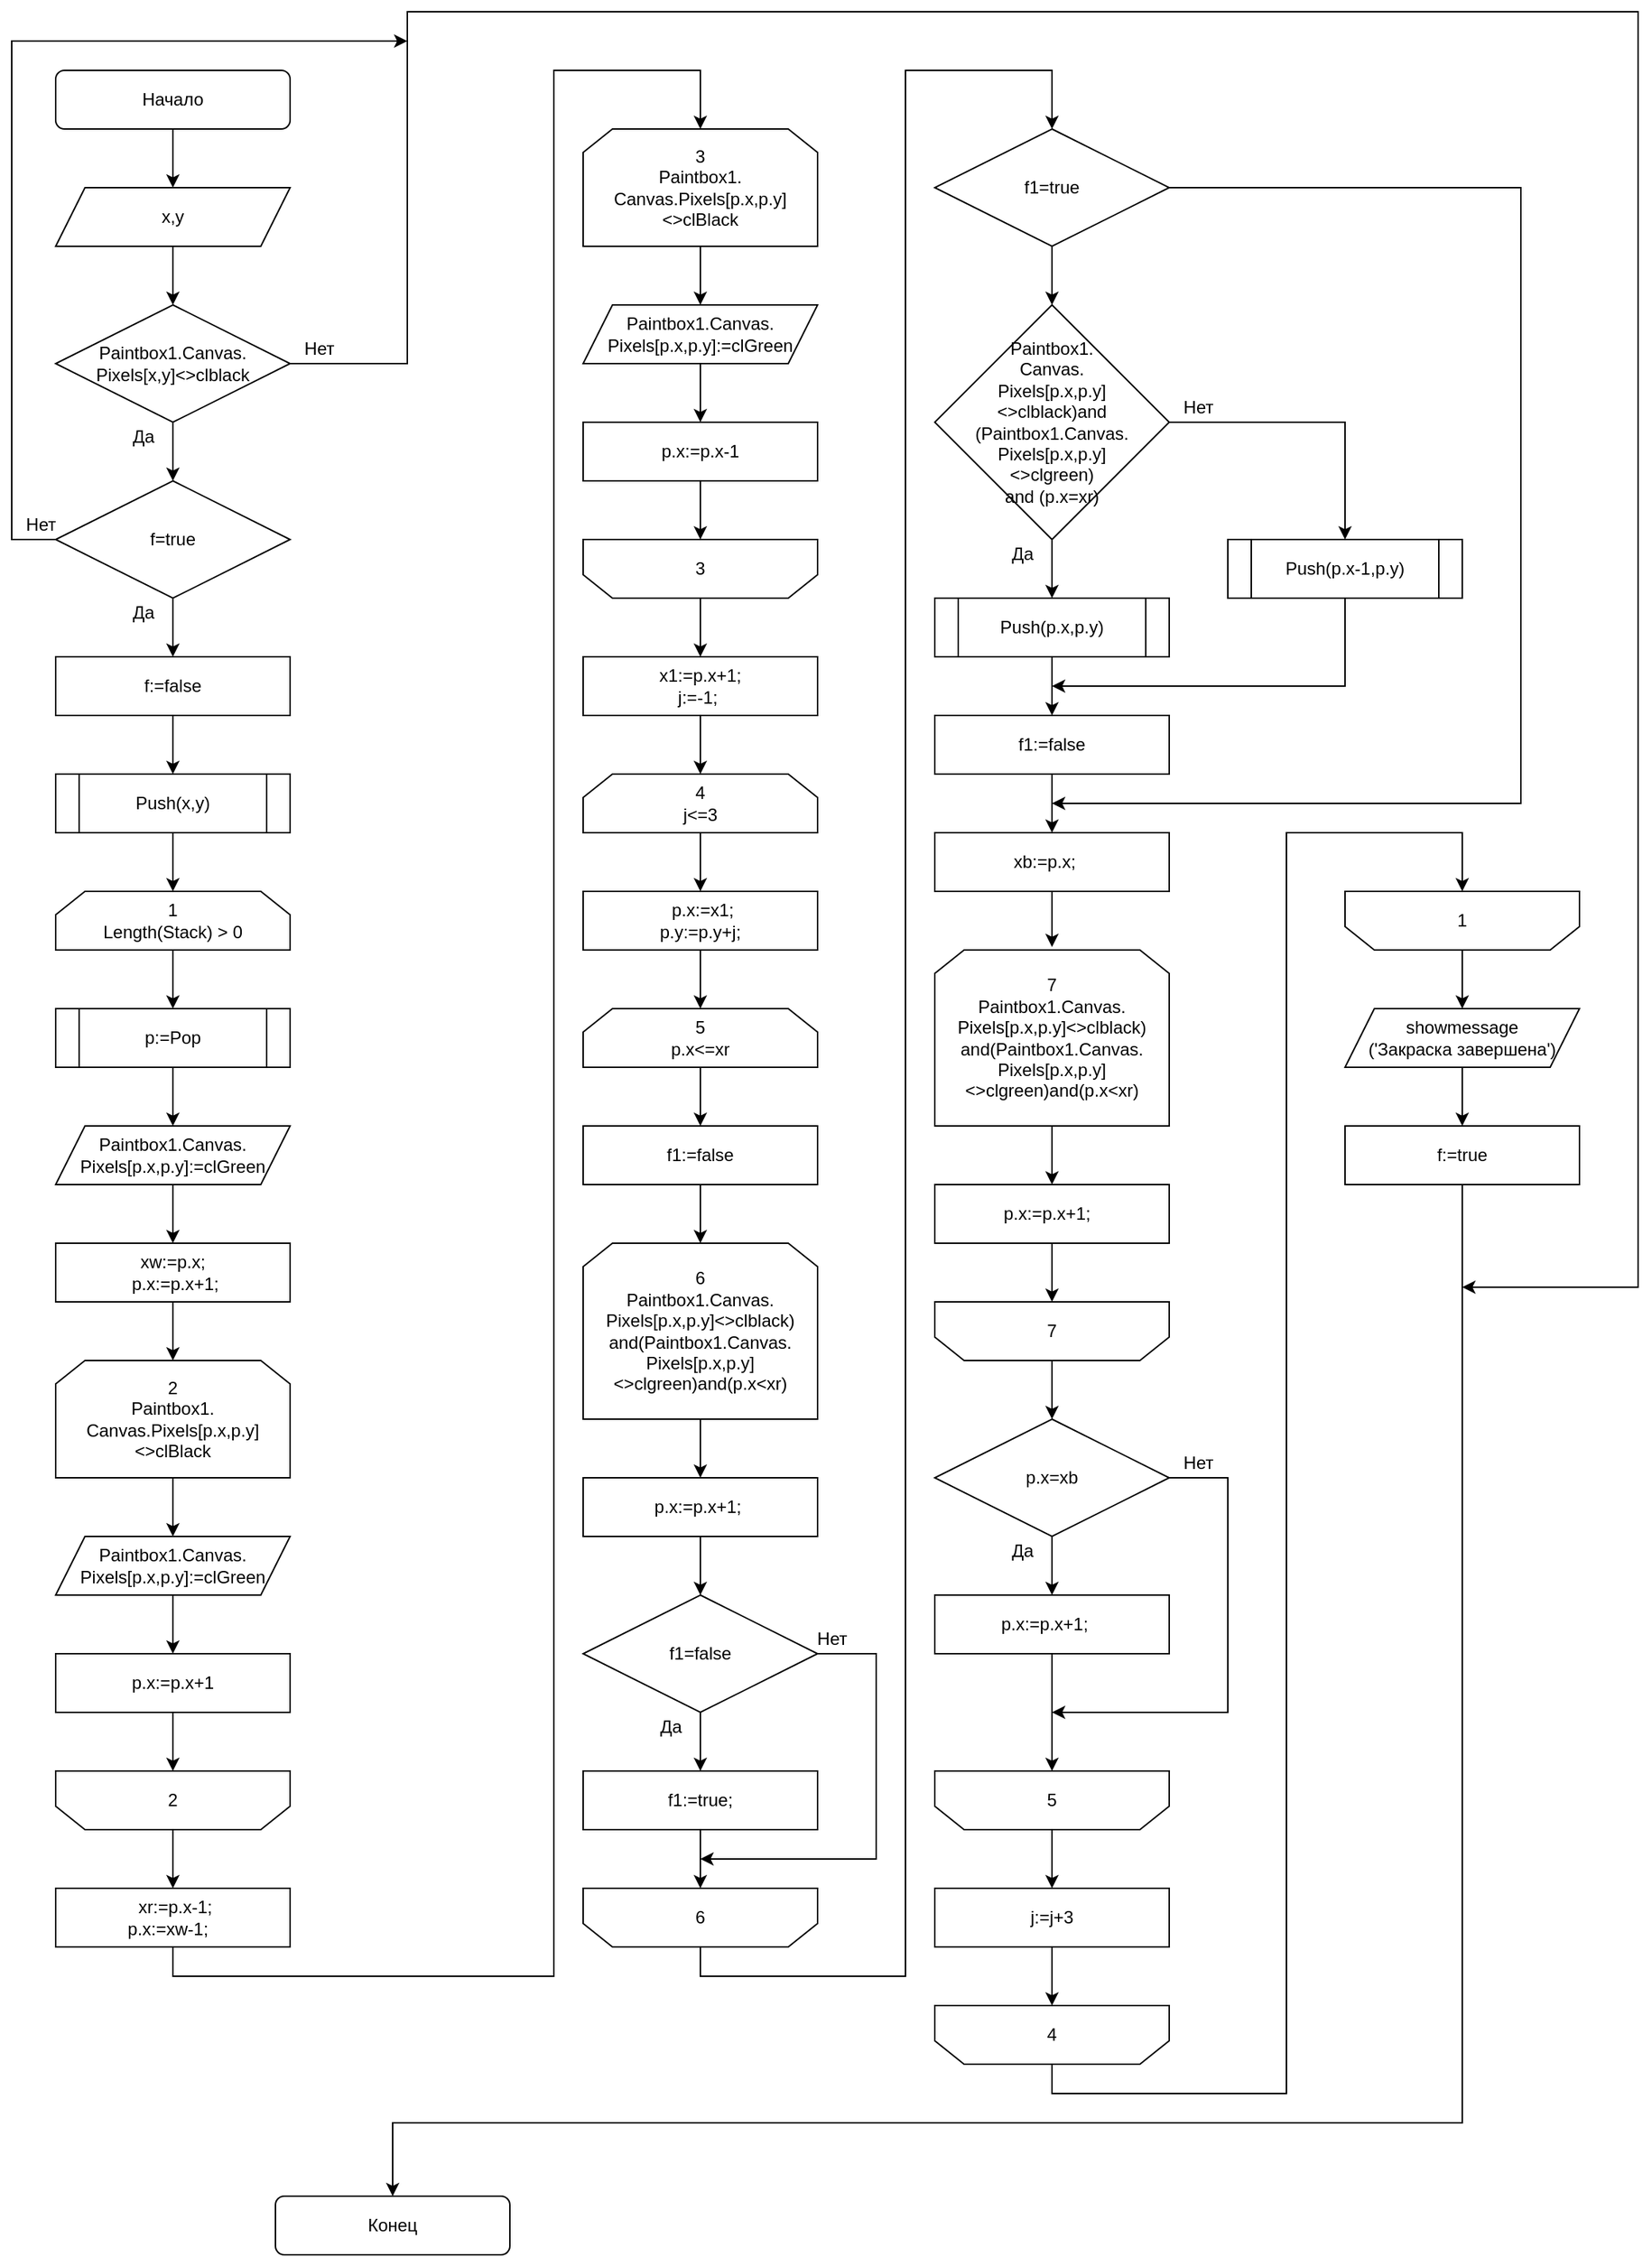 <mxfile version="15.6.8" type="device"><diagram id="FXeyiGOOaWe9qek-7pQR" name="Страница 1"><mxGraphModel dx="2031" dy="1089" grid="1" gridSize="10" guides="1" tooltips="1" connect="1" arrows="1" fold="1" page="1" pageScale="1" pageWidth="1169" pageHeight="1654" math="0" shadow="0"><root><mxCell id="0"/><mxCell id="1" parent="0"/><mxCell id="nXPzHuRA-9gzflk53yAB-4" style="edgeStyle=orthogonalEdgeStyle;rounded=0;orthogonalLoop=1;jettySize=auto;html=1;exitX=0.5;exitY=1;exitDx=0;exitDy=0;entryX=0.5;entryY=0;entryDx=0;entryDy=0;" parent="1" source="nXPzHuRA-9gzflk53yAB-1" target="nXPzHuRA-9gzflk53yAB-3" edge="1"><mxGeometry relative="1" as="geometry"/></mxCell><mxCell id="nXPzHuRA-9gzflk53yAB-1" value="Начало" style="rounded=1;whiteSpace=wrap;html=1;" parent="1" vertex="1"><mxGeometry x="50" y="80" width="160" height="40" as="geometry"/></mxCell><mxCell id="nXPzHuRA-9gzflk53yAB-6" style="edgeStyle=orthogonalEdgeStyle;rounded=0;orthogonalLoop=1;jettySize=auto;html=1;exitX=0.5;exitY=1;exitDx=0;exitDy=0;" parent="1" source="nXPzHuRA-9gzflk53yAB-2" edge="1"><mxGeometry relative="1" as="geometry"><mxPoint x="130" y="360" as="targetPoint"/></mxGeometry></mxCell><mxCell id="nXPzHuRA-9gzflk53yAB-9" style="edgeStyle=orthogonalEdgeStyle;rounded=0;orthogonalLoop=1;jettySize=auto;html=1;exitX=1;exitY=0.5;exitDx=0;exitDy=0;" parent="1" source="nXPzHuRA-9gzflk53yAB-2" edge="1"><mxGeometry relative="1" as="geometry"><mxPoint x="1010" y="910" as="targetPoint"/><Array as="points"><mxPoint x="290" y="280"/><mxPoint x="290" y="40"/><mxPoint x="1130" y="40"/><mxPoint x="1130" y="910"/></Array></mxGeometry></mxCell><mxCell id="nXPzHuRA-9gzflk53yAB-2" value="Paintbox1.Canvas.&lt;br&gt;Pixels[x,y]&amp;lt;&amp;gt;clblack" style="rhombus;whiteSpace=wrap;html=1;" parent="1" vertex="1"><mxGeometry x="50" y="240" width="160" height="80" as="geometry"/></mxCell><mxCell id="nXPzHuRA-9gzflk53yAB-5" style="edgeStyle=orthogonalEdgeStyle;rounded=0;orthogonalLoop=1;jettySize=auto;html=1;exitX=0.5;exitY=1;exitDx=0;exitDy=0;entryX=0.5;entryY=0;entryDx=0;entryDy=0;" parent="1" source="nXPzHuRA-9gzflk53yAB-3" target="nXPzHuRA-9gzflk53yAB-2" edge="1"><mxGeometry relative="1" as="geometry"/></mxCell><mxCell id="nXPzHuRA-9gzflk53yAB-3" value="x,y" style="shape=parallelogram;perimeter=parallelogramPerimeter;whiteSpace=wrap;html=1;fixedSize=1;" parent="1" vertex="1"><mxGeometry x="50" y="160" width="160" height="40" as="geometry"/></mxCell><mxCell id="nXPzHuRA-9gzflk53yAB-8" value="Да" style="text;html=1;strokeColor=none;fillColor=none;align=center;verticalAlign=middle;whiteSpace=wrap;rounded=0;" parent="1" vertex="1"><mxGeometry x="90" y="320" width="40" height="20" as="geometry"/></mxCell><mxCell id="nXPzHuRA-9gzflk53yAB-10" value="Нет" style="text;html=1;strokeColor=none;fillColor=none;align=center;verticalAlign=middle;whiteSpace=wrap;rounded=0;" parent="1" vertex="1"><mxGeometry x="210" y="260" width="40" height="20" as="geometry"/></mxCell><mxCell id="nXPzHuRA-9gzflk53yAB-12" style="edgeStyle=orthogonalEdgeStyle;rounded=0;orthogonalLoop=1;jettySize=auto;html=1;exitX=0.5;exitY=1;exitDx=0;exitDy=0;" parent="1" source="nXPzHuRA-9gzflk53yAB-11" edge="1"><mxGeometry relative="1" as="geometry"><mxPoint x="130" y="480" as="targetPoint"/></mxGeometry></mxCell><mxCell id="nXPzHuRA-9gzflk53yAB-113" style="edgeStyle=orthogonalEdgeStyle;rounded=0;orthogonalLoop=1;jettySize=auto;html=1;exitX=0;exitY=0.5;exitDx=0;exitDy=0;" parent="1" source="nXPzHuRA-9gzflk53yAB-11" edge="1"><mxGeometry relative="1" as="geometry"><mxPoint x="290" y="60" as="targetPoint"/><Array as="points"><mxPoint x="20" y="400"/><mxPoint x="20" y="60"/><mxPoint x="270" y="60"/></Array></mxGeometry></mxCell><mxCell id="nXPzHuRA-9gzflk53yAB-11" value="f=true" style="rhombus;whiteSpace=wrap;html=1;" parent="1" vertex="1"><mxGeometry x="50" y="360" width="160" height="80" as="geometry"/></mxCell><mxCell id="nXPzHuRA-9gzflk53yAB-13" value="Да" style="text;html=1;strokeColor=none;fillColor=none;align=center;verticalAlign=middle;whiteSpace=wrap;rounded=0;" parent="1" vertex="1"><mxGeometry x="90" y="440" width="40" height="20" as="geometry"/></mxCell><mxCell id="nXPzHuRA-9gzflk53yAB-15" value="Конец" style="rounded=1;whiteSpace=wrap;html=1;" parent="1" vertex="1"><mxGeometry x="200" y="1530" width="160" height="40" as="geometry"/></mxCell><mxCell id="nXPzHuRA-9gzflk53yAB-17" style="edgeStyle=orthogonalEdgeStyle;rounded=0;orthogonalLoop=1;jettySize=auto;html=1;exitX=0.5;exitY=1;exitDx=0;exitDy=0;" parent="1" source="nXPzHuRA-9gzflk53yAB-16" target="nXPzHuRA-9gzflk53yAB-18" edge="1"><mxGeometry relative="1" as="geometry"><mxPoint x="130" y="560" as="targetPoint"/></mxGeometry></mxCell><mxCell id="nXPzHuRA-9gzflk53yAB-16" value="f:=false" style="rounded=0;whiteSpace=wrap;html=1;" parent="1" vertex="1"><mxGeometry x="50" y="480" width="160" height="40" as="geometry"/></mxCell><mxCell id="nXPzHuRA-9gzflk53yAB-20" style="edgeStyle=orthogonalEdgeStyle;rounded=0;orthogonalLoop=1;jettySize=auto;html=1;exitX=0.5;exitY=1;exitDx=0;exitDy=0;entryX=0.5;entryY=0;entryDx=0;entryDy=0;" parent="1" source="nXPzHuRA-9gzflk53yAB-18" target="nXPzHuRA-9gzflk53yAB-19" edge="1"><mxGeometry relative="1" as="geometry"/></mxCell><mxCell id="nXPzHuRA-9gzflk53yAB-18" value="Push(x,y)" style="shape=process;whiteSpace=wrap;html=1;backgroundOutline=1;" parent="1" vertex="1"><mxGeometry x="50" y="560" width="160" height="40" as="geometry"/></mxCell><mxCell id="nXPzHuRA-9gzflk53yAB-22" style="edgeStyle=orthogonalEdgeStyle;rounded=0;orthogonalLoop=1;jettySize=auto;html=1;exitX=0.5;exitY=1;exitDx=0;exitDy=0;entryX=0.5;entryY=0;entryDx=0;entryDy=0;" parent="1" source="nXPzHuRA-9gzflk53yAB-19" target="nXPzHuRA-9gzflk53yAB-21" edge="1"><mxGeometry relative="1" as="geometry"/></mxCell><mxCell id="nXPzHuRA-9gzflk53yAB-19" value="1&lt;br&gt;Length(Stack) &amp;gt; 0" style="shape=loopLimit;whiteSpace=wrap;html=1;" parent="1" vertex="1"><mxGeometry x="50" y="640" width="160" height="40" as="geometry"/></mxCell><mxCell id="nXPzHuRA-9gzflk53yAB-25" style="edgeStyle=orthogonalEdgeStyle;rounded=0;orthogonalLoop=1;jettySize=auto;html=1;exitX=0.5;exitY=1;exitDx=0;exitDy=0;entryX=0.5;entryY=0;entryDx=0;entryDy=0;" parent="1" source="nXPzHuRA-9gzflk53yAB-21" target="nXPzHuRA-9gzflk53yAB-24" edge="1"><mxGeometry relative="1" as="geometry"/></mxCell><mxCell id="nXPzHuRA-9gzflk53yAB-21" value="p:=Pop" style="shape=process;whiteSpace=wrap;html=1;backgroundOutline=1;" parent="1" vertex="1"><mxGeometry x="50" y="720" width="160" height="40" as="geometry"/></mxCell><mxCell id="nXPzHuRA-9gzflk53yAB-27" style="edgeStyle=orthogonalEdgeStyle;rounded=0;orthogonalLoop=1;jettySize=auto;html=1;exitX=0.5;exitY=1;exitDx=0;exitDy=0;entryX=0.5;entryY=0;entryDx=0;entryDy=0;" parent="1" source="nXPzHuRA-9gzflk53yAB-24" target="nXPzHuRA-9gzflk53yAB-26" edge="1"><mxGeometry relative="1" as="geometry"/></mxCell><mxCell id="nXPzHuRA-9gzflk53yAB-24" value="Paintbox1.Canvas.&lt;br&gt;Pixels[p.x,p.y]:=clGreen" style="shape=parallelogram;perimeter=parallelogramPerimeter;whiteSpace=wrap;html=1;fixedSize=1;" parent="1" vertex="1"><mxGeometry x="50" y="800" width="160" height="40" as="geometry"/></mxCell><mxCell id="nXPzHuRA-9gzflk53yAB-29" style="edgeStyle=orthogonalEdgeStyle;rounded=0;orthogonalLoop=1;jettySize=auto;html=1;exitX=0.5;exitY=1;exitDx=0;exitDy=0;entryX=0.5;entryY=0;entryDx=0;entryDy=0;" parent="1" source="nXPzHuRA-9gzflk53yAB-26" target="nXPzHuRA-9gzflk53yAB-28" edge="1"><mxGeometry relative="1" as="geometry"/></mxCell><mxCell id="nXPzHuRA-9gzflk53yAB-26" value="&lt;div&gt;xw:=p.x;&lt;/div&gt;&lt;div&gt;&amp;nbsp; p.x:=p.x+1;&amp;nbsp;&lt;/div&gt;" style="rounded=0;whiteSpace=wrap;html=1;" parent="1" vertex="1"><mxGeometry x="50" y="880" width="160" height="40" as="geometry"/></mxCell><mxCell id="nXPzHuRA-9gzflk53yAB-31" style="edgeStyle=orthogonalEdgeStyle;rounded=0;orthogonalLoop=1;jettySize=auto;html=1;exitX=0.5;exitY=1;exitDx=0;exitDy=0;entryX=0.5;entryY=0;entryDx=0;entryDy=0;" parent="1" source="nXPzHuRA-9gzflk53yAB-28" target="nXPzHuRA-9gzflk53yAB-30" edge="1"><mxGeometry relative="1" as="geometry"/></mxCell><mxCell id="nXPzHuRA-9gzflk53yAB-28" value="2&lt;br&gt;Paintbox1.&lt;br&gt;Canvas.Pixels[p.x,p.y]&amp;lt;&amp;gt;clBlack" style="shape=loopLimit;whiteSpace=wrap;html=1;" parent="1" vertex="1"><mxGeometry x="50" y="960" width="160" height="80" as="geometry"/></mxCell><mxCell id="nXPzHuRA-9gzflk53yAB-33" style="edgeStyle=orthogonalEdgeStyle;rounded=0;orthogonalLoop=1;jettySize=auto;html=1;exitX=0.5;exitY=1;exitDx=0;exitDy=0;entryX=0.5;entryY=0;entryDx=0;entryDy=0;" parent="1" source="nXPzHuRA-9gzflk53yAB-30" target="nXPzHuRA-9gzflk53yAB-32" edge="1"><mxGeometry relative="1" as="geometry"/></mxCell><mxCell id="nXPzHuRA-9gzflk53yAB-30" value="Paintbox1.Canvas.&lt;br&gt;Pixels[p.x,p.y]:=clGreen" style="shape=parallelogram;perimeter=parallelogramPerimeter;whiteSpace=wrap;html=1;fixedSize=1;" parent="1" vertex="1"><mxGeometry x="50" y="1080" width="160" height="40" as="geometry"/></mxCell><mxCell id="nXPzHuRA-9gzflk53yAB-35" style="edgeStyle=orthogonalEdgeStyle;rounded=0;orthogonalLoop=1;jettySize=auto;html=1;exitX=0.5;exitY=1;exitDx=0;exitDy=0;entryX=0.5;entryY=0;entryDx=0;entryDy=0;" parent="1" source="nXPzHuRA-9gzflk53yAB-32" target="nXPzHuRA-9gzflk53yAB-34" edge="1"><mxGeometry relative="1" as="geometry"/></mxCell><mxCell id="nXPzHuRA-9gzflk53yAB-32" value="p.x:=p.x+1" style="rounded=0;whiteSpace=wrap;html=1;" parent="1" vertex="1"><mxGeometry x="50" y="1160" width="160" height="40" as="geometry"/></mxCell><mxCell id="nXPzHuRA-9gzflk53yAB-36" style="edgeStyle=orthogonalEdgeStyle;rounded=0;orthogonalLoop=1;jettySize=auto;html=1;exitX=0.5;exitY=1;exitDx=0;exitDy=0;" parent="1" source="nXPzHuRA-9gzflk53yAB-34" edge="1"><mxGeometry relative="1" as="geometry"><mxPoint x="130" y="1320" as="targetPoint"/></mxGeometry></mxCell><mxCell id="nXPzHuRA-9gzflk53yAB-34" value="2" style="shape=loopLimit;whiteSpace=wrap;html=1;flipH=1;flipV=1;" parent="1" vertex="1"><mxGeometry x="50" y="1240" width="160" height="40" as="geometry"/></mxCell><mxCell id="nXPzHuRA-9gzflk53yAB-45" style="edgeStyle=orthogonalEdgeStyle;rounded=0;orthogonalLoop=1;jettySize=auto;html=1;exitX=0.5;exitY=1;exitDx=0;exitDy=0;entryX=0.5;entryY=0;entryDx=0;entryDy=0;" parent="1" source="nXPzHuRA-9gzflk53yAB-37" target="nXPzHuRA-9gzflk53yAB-39" edge="1"><mxGeometry relative="1" as="geometry"><Array as="points"><mxPoint x="130" y="1380"/><mxPoint x="390" y="1380"/><mxPoint x="390" y="80"/><mxPoint x="490" y="80"/></Array></mxGeometry></mxCell><mxCell id="nXPzHuRA-9gzflk53yAB-37" value="&lt;div&gt;&amp;nbsp;&lt;span&gt;xr:=p.x-1;&lt;/span&gt;&lt;/div&gt;&lt;div&gt;&lt;span&gt;&amp;nbsp; &amp;nbsp;p.x:=xw-1;&amp;nbsp; &amp;nbsp;&amp;nbsp;&lt;/span&gt;&amp;nbsp;&lt;/div&gt;" style="rounded=0;whiteSpace=wrap;html=1;" parent="1" vertex="1"><mxGeometry x="50" y="1320" width="160" height="40" as="geometry"/></mxCell><mxCell id="nXPzHuRA-9gzflk53yAB-38" style="edgeStyle=orthogonalEdgeStyle;rounded=0;orthogonalLoop=1;jettySize=auto;html=1;exitX=0.5;exitY=1;exitDx=0;exitDy=0;entryX=0.5;entryY=0;entryDx=0;entryDy=0;" parent="1" source="nXPzHuRA-9gzflk53yAB-39" target="nXPzHuRA-9gzflk53yAB-41" edge="1"><mxGeometry relative="1" as="geometry"/></mxCell><mxCell id="nXPzHuRA-9gzflk53yAB-39" value="3&lt;br&gt;Paintbox1.&lt;br&gt;Canvas.Pixels[p.x,p.y]&amp;lt;&amp;gt;clBlack" style="shape=loopLimit;whiteSpace=wrap;html=1;" parent="1" vertex="1"><mxGeometry x="410" y="120" width="160" height="80" as="geometry"/></mxCell><mxCell id="nXPzHuRA-9gzflk53yAB-40" style="edgeStyle=orthogonalEdgeStyle;rounded=0;orthogonalLoop=1;jettySize=auto;html=1;exitX=0.5;exitY=1;exitDx=0;exitDy=0;entryX=0.5;entryY=0;entryDx=0;entryDy=0;" parent="1" source="nXPzHuRA-9gzflk53yAB-41" target="nXPzHuRA-9gzflk53yAB-43" edge="1"><mxGeometry relative="1" as="geometry"/></mxCell><mxCell id="nXPzHuRA-9gzflk53yAB-41" value="Paintbox1.Canvas.&lt;br&gt;Pixels[p.x,p.y]:=clGreen" style="shape=parallelogram;perimeter=parallelogramPerimeter;whiteSpace=wrap;html=1;fixedSize=1;" parent="1" vertex="1"><mxGeometry x="410" y="240" width="160" height="40" as="geometry"/></mxCell><mxCell id="nXPzHuRA-9gzflk53yAB-42" style="edgeStyle=orthogonalEdgeStyle;rounded=0;orthogonalLoop=1;jettySize=auto;html=1;exitX=0.5;exitY=1;exitDx=0;exitDy=0;entryX=0.5;entryY=0;entryDx=0;entryDy=0;" parent="1" source="nXPzHuRA-9gzflk53yAB-43" target="nXPzHuRA-9gzflk53yAB-44" edge="1"><mxGeometry relative="1" as="geometry"/></mxCell><mxCell id="nXPzHuRA-9gzflk53yAB-43" value="p.x:=p.x-1" style="rounded=0;whiteSpace=wrap;html=1;" parent="1" vertex="1"><mxGeometry x="410" y="320" width="160" height="40" as="geometry"/></mxCell><mxCell id="nXPzHuRA-9gzflk53yAB-47" style="edgeStyle=orthogonalEdgeStyle;rounded=0;orthogonalLoop=1;jettySize=auto;html=1;exitX=0.5;exitY=1;exitDx=0;exitDy=0;entryX=0.5;entryY=0;entryDx=0;entryDy=0;" parent="1" source="nXPzHuRA-9gzflk53yAB-44" target="nXPzHuRA-9gzflk53yAB-46" edge="1"><mxGeometry relative="1" as="geometry"/></mxCell><mxCell id="nXPzHuRA-9gzflk53yAB-44" value="3" style="shape=loopLimit;whiteSpace=wrap;html=1;flipH=1;flipV=1;" parent="1" vertex="1"><mxGeometry x="410" y="400" width="160" height="40" as="geometry"/></mxCell><mxCell id="nXPzHuRA-9gzflk53yAB-49" style="edgeStyle=orthogonalEdgeStyle;rounded=0;orthogonalLoop=1;jettySize=auto;html=1;exitX=0.5;exitY=1;exitDx=0;exitDy=0;entryX=0.5;entryY=0;entryDx=0;entryDy=0;" parent="1" source="nXPzHuRA-9gzflk53yAB-46" target="nXPzHuRA-9gzflk53yAB-48" edge="1"><mxGeometry relative="1" as="geometry"/></mxCell><mxCell id="nXPzHuRA-9gzflk53yAB-46" value="&lt;div&gt;x1:=p.x+1;&lt;/div&gt;&lt;div&gt;&amp;nbsp; j:=-1;&amp;nbsp; &amp;nbsp;&lt;/div&gt;" style="rounded=0;whiteSpace=wrap;html=1;" parent="1" vertex="1"><mxGeometry x="410" y="480" width="160" height="40" as="geometry"/></mxCell><mxCell id="nXPzHuRA-9gzflk53yAB-51" style="edgeStyle=orthogonalEdgeStyle;rounded=0;orthogonalLoop=1;jettySize=auto;html=1;exitX=0.5;exitY=1;exitDx=0;exitDy=0;entryX=0.5;entryY=0;entryDx=0;entryDy=0;" parent="1" source="nXPzHuRA-9gzflk53yAB-48" target="nXPzHuRA-9gzflk53yAB-50" edge="1"><mxGeometry relative="1" as="geometry"/></mxCell><mxCell id="nXPzHuRA-9gzflk53yAB-48" value="4&lt;br&gt;j&amp;lt;=3" style="shape=loopLimit;whiteSpace=wrap;html=1;" parent="1" vertex="1"><mxGeometry x="410" y="560" width="160" height="40" as="geometry"/></mxCell><mxCell id="nXPzHuRA-9gzflk53yAB-52" style="edgeStyle=orthogonalEdgeStyle;rounded=0;orthogonalLoop=1;jettySize=auto;html=1;exitX=0.5;exitY=1;exitDx=0;exitDy=0;" parent="1" source="nXPzHuRA-9gzflk53yAB-50" edge="1"><mxGeometry relative="1" as="geometry"><mxPoint x="490" y="720" as="targetPoint"/></mxGeometry></mxCell><mxCell id="nXPzHuRA-9gzflk53yAB-50" value="&lt;div&gt;&amp;nbsp;p.x:=x1;&lt;/div&gt;&lt;div&gt;&amp;nbsp; &amp;nbsp;p.y:=p.y+j;&amp;nbsp; &amp;nbsp;&lt;/div&gt;" style="rounded=0;whiteSpace=wrap;html=1;" parent="1" vertex="1"><mxGeometry x="410" y="640" width="160" height="40" as="geometry"/></mxCell><mxCell id="nXPzHuRA-9gzflk53yAB-54" style="edgeStyle=orthogonalEdgeStyle;rounded=0;orthogonalLoop=1;jettySize=auto;html=1;exitX=0.5;exitY=1;exitDx=0;exitDy=0;" parent="1" source="nXPzHuRA-9gzflk53yAB-53" edge="1"><mxGeometry relative="1" as="geometry"><mxPoint x="490" y="800" as="targetPoint"/></mxGeometry></mxCell><mxCell id="nXPzHuRA-9gzflk53yAB-53" value="5&lt;br&gt;p.x&amp;lt;=xr" style="shape=loopLimit;whiteSpace=wrap;html=1;" parent="1" vertex="1"><mxGeometry x="410" y="720" width="160" height="40" as="geometry"/></mxCell><mxCell id="nXPzHuRA-9gzflk53yAB-57" style="edgeStyle=orthogonalEdgeStyle;rounded=0;orthogonalLoop=1;jettySize=auto;html=1;exitX=0.5;exitY=1;exitDx=0;exitDy=0;entryX=0.5;entryY=0;entryDx=0;entryDy=0;" parent="1" source="nXPzHuRA-9gzflk53yAB-55" target="nXPzHuRA-9gzflk53yAB-56" edge="1"><mxGeometry relative="1" as="geometry"/></mxCell><mxCell id="nXPzHuRA-9gzflk53yAB-55" value="f1:=false" style="rounded=0;whiteSpace=wrap;html=1;" parent="1" vertex="1"><mxGeometry x="410" y="800" width="160" height="40" as="geometry"/></mxCell><mxCell id="nXPzHuRA-9gzflk53yAB-59" style="edgeStyle=orthogonalEdgeStyle;rounded=0;orthogonalLoop=1;jettySize=auto;html=1;exitX=0.5;exitY=1;exitDx=0;exitDy=0;entryX=0.5;entryY=0;entryDx=0;entryDy=0;" parent="1" source="nXPzHuRA-9gzflk53yAB-56" target="nXPzHuRA-9gzflk53yAB-58" edge="1"><mxGeometry relative="1" as="geometry"/></mxCell><mxCell id="nXPzHuRA-9gzflk53yAB-56" value="6&lt;br&gt;Paintbox1.Canvas.&lt;br&gt;Pixels[p.x,p.y]&amp;lt;&amp;gt;clblack)&lt;br&gt;and(Paintbox1.Canvas.&lt;br&gt;Pixels[p.x,p.y]&amp;lt;&amp;gt;clgreen)and(p.x&amp;lt;xr)" style="shape=loopLimit;whiteSpace=wrap;html=1;" parent="1" vertex="1"><mxGeometry x="410" y="880" width="160" height="120" as="geometry"/></mxCell><mxCell id="nXPzHuRA-9gzflk53yAB-61" style="edgeStyle=orthogonalEdgeStyle;rounded=0;orthogonalLoop=1;jettySize=auto;html=1;exitX=0.5;exitY=1;exitDx=0;exitDy=0;entryX=0.5;entryY=0;entryDx=0;entryDy=0;" parent="1" source="nXPzHuRA-9gzflk53yAB-58" target="nXPzHuRA-9gzflk53yAB-60" edge="1"><mxGeometry relative="1" as="geometry"/></mxCell><mxCell id="nXPzHuRA-9gzflk53yAB-58" value="p.x:=p.x+1;&amp;nbsp;" style="rounded=0;whiteSpace=wrap;html=1;" parent="1" vertex="1"><mxGeometry x="410" y="1040" width="160" height="40" as="geometry"/></mxCell><mxCell id="nXPzHuRA-9gzflk53yAB-62" style="edgeStyle=orthogonalEdgeStyle;rounded=0;orthogonalLoop=1;jettySize=auto;html=1;exitX=0.5;exitY=1;exitDx=0;exitDy=0;" parent="1" source="nXPzHuRA-9gzflk53yAB-60" edge="1"><mxGeometry relative="1" as="geometry"><mxPoint x="490" y="1240" as="targetPoint"/></mxGeometry></mxCell><mxCell id="nXPzHuRA-9gzflk53yAB-64" style="edgeStyle=orthogonalEdgeStyle;rounded=0;orthogonalLoop=1;jettySize=auto;html=1;exitX=1;exitY=0.5;exitDx=0;exitDy=0;" parent="1" source="nXPzHuRA-9gzflk53yAB-60" edge="1"><mxGeometry relative="1" as="geometry"><mxPoint x="490" y="1300" as="targetPoint"/><Array as="points"><mxPoint x="610" y="1160"/><mxPoint x="610" y="1300"/></Array></mxGeometry></mxCell><mxCell id="nXPzHuRA-9gzflk53yAB-60" value="f1=false" style="rhombus;whiteSpace=wrap;html=1;" parent="1" vertex="1"><mxGeometry x="410" y="1120" width="160" height="80" as="geometry"/></mxCell><mxCell id="nXPzHuRA-9gzflk53yAB-65" style="edgeStyle=orthogonalEdgeStyle;rounded=0;orthogonalLoop=1;jettySize=auto;html=1;exitX=0.5;exitY=1;exitDx=0;exitDy=0;" parent="1" source="nXPzHuRA-9gzflk53yAB-63" edge="1"><mxGeometry relative="1" as="geometry"><mxPoint x="490" y="1320" as="targetPoint"/></mxGeometry></mxCell><mxCell id="nXPzHuRA-9gzflk53yAB-63" value="f1:=true;" style="rounded=0;whiteSpace=wrap;html=1;" parent="1" vertex="1"><mxGeometry x="410" y="1240" width="160" height="40" as="geometry"/></mxCell><mxCell id="nXPzHuRA-9gzflk53yAB-69" style="edgeStyle=orthogonalEdgeStyle;rounded=0;orthogonalLoop=1;jettySize=auto;html=1;exitX=0.5;exitY=1;exitDx=0;exitDy=0;entryX=0.5;entryY=0;entryDx=0;entryDy=0;" parent="1" source="nXPzHuRA-9gzflk53yAB-66" target="nXPzHuRA-9gzflk53yAB-70" edge="1"><mxGeometry relative="1" as="geometry"><mxPoint x="730" y="110" as="targetPoint"/><Array as="points"><mxPoint x="490" y="1380"/><mxPoint x="630" y="1380"/><mxPoint x="630" y="80"/><mxPoint x="730" y="80"/></Array></mxGeometry></mxCell><mxCell id="nXPzHuRA-9gzflk53yAB-66" value="6" style="shape=loopLimit;whiteSpace=wrap;html=1;flipH=1;flipV=1;" parent="1" vertex="1"><mxGeometry x="410" y="1320" width="160" height="40" as="geometry"/></mxCell><mxCell id="nXPzHuRA-9gzflk53yAB-67" value="Да" style="text;html=1;strokeColor=none;fillColor=none;align=center;verticalAlign=middle;whiteSpace=wrap;rounded=0;" parent="1" vertex="1"><mxGeometry x="450" y="1200" width="40" height="20" as="geometry"/></mxCell><mxCell id="nXPzHuRA-9gzflk53yAB-68" value="Нет" style="text;html=1;strokeColor=none;fillColor=none;align=center;verticalAlign=middle;whiteSpace=wrap;rounded=0;" parent="1" vertex="1"><mxGeometry x="560" y="1140" width="40" height="20" as="geometry"/></mxCell><mxCell id="nXPzHuRA-9gzflk53yAB-71" style="edgeStyle=orthogonalEdgeStyle;rounded=0;orthogonalLoop=1;jettySize=auto;html=1;exitX=0.5;exitY=1;exitDx=0;exitDy=0;" parent="1" source="nXPzHuRA-9gzflk53yAB-70" edge="1"><mxGeometry relative="1" as="geometry"><mxPoint x="730" y="240" as="targetPoint"/></mxGeometry></mxCell><mxCell id="nXPzHuRA-9gzflk53yAB-72" style="edgeStyle=orthogonalEdgeStyle;rounded=0;orthogonalLoop=1;jettySize=auto;html=1;exitX=1;exitY=0.5;exitDx=0;exitDy=0;" parent="1" source="nXPzHuRA-9gzflk53yAB-70" edge="1"><mxGeometry relative="1" as="geometry"><mxPoint x="730" y="580" as="targetPoint"/><Array as="points"><mxPoint x="1050" y="160"/><mxPoint x="1050" y="580"/></Array></mxGeometry></mxCell><mxCell id="nXPzHuRA-9gzflk53yAB-70" value="f1=true" style="rhombus;whiteSpace=wrap;html=1;" parent="1" vertex="1"><mxGeometry x="650" y="120" width="160" height="80" as="geometry"/></mxCell><mxCell id="nXPzHuRA-9gzflk53yAB-75" style="edgeStyle=orthogonalEdgeStyle;rounded=0;orthogonalLoop=1;jettySize=auto;html=1;exitX=0.5;exitY=1;exitDx=0;exitDy=0;entryX=0.5;entryY=0;entryDx=0;entryDy=0;" parent="1" source="nXPzHuRA-9gzflk53yAB-73" target="nXPzHuRA-9gzflk53yAB-74" edge="1"><mxGeometry relative="1" as="geometry"/></mxCell><mxCell id="nXPzHuRA-9gzflk53yAB-76" style="edgeStyle=orthogonalEdgeStyle;rounded=0;orthogonalLoop=1;jettySize=auto;html=1;exitX=1;exitY=0.5;exitDx=0;exitDy=0;" parent="1" source="nXPzHuRA-9gzflk53yAB-73" edge="1"><mxGeometry relative="1" as="geometry"><mxPoint x="930" y="400" as="targetPoint"/><Array as="points"><mxPoint x="930" y="320"/></Array></mxGeometry></mxCell><mxCell id="nXPzHuRA-9gzflk53yAB-73" value="Paintbox1.&lt;br&gt;Canvas.&lt;br&gt;Pixels[p.x,p.y]&lt;br&gt;&amp;lt;&amp;gt;clblack)and&lt;br&gt;(Paintbox1.Canvas.&lt;br&gt;Pixels[p.x,p.y]&lt;br&gt;&amp;lt;&amp;gt;clgreen)&lt;br&gt;and (p.x=xr)" style="rhombus;whiteSpace=wrap;html=1;" parent="1" vertex="1"><mxGeometry x="650" y="240" width="160" height="160" as="geometry"/></mxCell><mxCell id="nXPzHuRA-9gzflk53yAB-81" style="edgeStyle=orthogonalEdgeStyle;rounded=0;orthogonalLoop=1;jettySize=auto;html=1;exitX=0.5;exitY=1;exitDx=0;exitDy=0;entryX=0.5;entryY=0;entryDx=0;entryDy=0;" parent="1" source="nXPzHuRA-9gzflk53yAB-74" target="nXPzHuRA-9gzflk53yAB-78" edge="1"><mxGeometry relative="1" as="geometry"/></mxCell><mxCell id="nXPzHuRA-9gzflk53yAB-74" value="Push(p.x,p.y)" style="shape=process;whiteSpace=wrap;html=1;backgroundOutline=1;" parent="1" vertex="1"><mxGeometry x="650" y="440" width="160" height="40" as="geometry"/></mxCell><mxCell id="nXPzHuRA-9gzflk53yAB-82" style="edgeStyle=orthogonalEdgeStyle;rounded=0;orthogonalLoop=1;jettySize=auto;html=1;exitX=0.5;exitY=1;exitDx=0;exitDy=0;" parent="1" source="nXPzHuRA-9gzflk53yAB-77" edge="1"><mxGeometry relative="1" as="geometry"><mxPoint x="730" y="500" as="targetPoint"/><Array as="points"><mxPoint x="930" y="500"/></Array></mxGeometry></mxCell><mxCell id="nXPzHuRA-9gzflk53yAB-77" value="Push(p.x-1,p.y)" style="shape=process;whiteSpace=wrap;html=1;backgroundOutline=1;" parent="1" vertex="1"><mxGeometry x="850" y="400" width="160" height="40" as="geometry"/></mxCell><mxCell id="nXPzHuRA-9gzflk53yAB-83" style="edgeStyle=orthogonalEdgeStyle;rounded=0;orthogonalLoop=1;jettySize=auto;html=1;exitX=0.5;exitY=1;exitDx=0;exitDy=0;" parent="1" source="nXPzHuRA-9gzflk53yAB-78" edge="1"><mxGeometry relative="1" as="geometry"><mxPoint x="730" y="600" as="targetPoint"/></mxGeometry></mxCell><mxCell id="nXPzHuRA-9gzflk53yAB-78" value="f1:=false" style="rounded=0;whiteSpace=wrap;html=1;" parent="1" vertex="1"><mxGeometry x="650" y="520" width="160" height="40" as="geometry"/></mxCell><mxCell id="nXPzHuRA-9gzflk53yAB-86" style="edgeStyle=orthogonalEdgeStyle;rounded=0;orthogonalLoop=1;jettySize=auto;html=1;exitX=0.5;exitY=1;exitDx=0;exitDy=0;" parent="1" source="nXPzHuRA-9gzflk53yAB-84" edge="1"><mxGeometry relative="1" as="geometry"><mxPoint x="730" y="678" as="targetPoint"/><Array as="points"><mxPoint x="730" y="678"/></Array></mxGeometry></mxCell><mxCell id="nXPzHuRA-9gzflk53yAB-84" value="xb:=p.x;&amp;nbsp; &amp;nbsp;" style="rounded=0;whiteSpace=wrap;html=1;" parent="1" vertex="1"><mxGeometry x="650" y="600" width="160" height="40" as="geometry"/></mxCell><mxCell id="nXPzHuRA-9gzflk53yAB-87" style="edgeStyle=orthogonalEdgeStyle;rounded=0;orthogonalLoop=1;jettySize=auto;html=1;exitX=0.5;exitY=1;exitDx=0;exitDy=0;" parent="1" source="nXPzHuRA-9gzflk53yAB-85" edge="1"><mxGeometry relative="1" as="geometry"><mxPoint x="730" y="840" as="targetPoint"/></mxGeometry></mxCell><mxCell id="nXPzHuRA-9gzflk53yAB-85" value="7&lt;br&gt;Paintbox1.Canvas.&lt;br&gt;Pixels[p.x,p.y]&amp;lt;&amp;gt;clblack)&lt;br&gt;and(Paintbox1.Canvas.&lt;br&gt;Pixels[p.x,p.y]&amp;lt;&amp;gt;clgreen)and(p.x&amp;lt;xr)" style="shape=loopLimit;whiteSpace=wrap;html=1;" parent="1" vertex="1"><mxGeometry x="650" y="680" width="160" height="120" as="geometry"/></mxCell><mxCell id="nXPzHuRA-9gzflk53yAB-89" style="edgeStyle=orthogonalEdgeStyle;rounded=0;orthogonalLoop=1;jettySize=auto;html=1;exitX=0.5;exitY=1;exitDx=0;exitDy=0;" parent="1" source="nXPzHuRA-9gzflk53yAB-88" edge="1"><mxGeometry relative="1" as="geometry"><mxPoint x="730" y="920" as="targetPoint"/></mxGeometry></mxCell><mxCell id="nXPzHuRA-9gzflk53yAB-88" value="p.x:=p.x+1;&amp;nbsp;&amp;nbsp;" style="rounded=0;whiteSpace=wrap;html=1;" parent="1" vertex="1"><mxGeometry x="650" y="840" width="160" height="40" as="geometry"/></mxCell><mxCell id="nXPzHuRA-9gzflk53yAB-91" style="edgeStyle=orthogonalEdgeStyle;rounded=0;orthogonalLoop=1;jettySize=auto;html=1;exitX=0.5;exitY=1;exitDx=0;exitDy=0;" parent="1" source="nXPzHuRA-9gzflk53yAB-90" edge="1"><mxGeometry relative="1" as="geometry"><mxPoint x="730" y="1120" as="targetPoint"/></mxGeometry></mxCell><mxCell id="nXPzHuRA-9gzflk53yAB-97" style="edgeStyle=orthogonalEdgeStyle;rounded=0;orthogonalLoop=1;jettySize=auto;html=1;exitX=1;exitY=0.5;exitDx=0;exitDy=0;" parent="1" source="nXPzHuRA-9gzflk53yAB-90" edge="1"><mxGeometry relative="1" as="geometry"><mxPoint x="730" y="1200" as="targetPoint"/><Array as="points"><mxPoint x="850" y="1040"/><mxPoint x="850" y="1200"/></Array></mxGeometry></mxCell><mxCell id="nXPzHuRA-9gzflk53yAB-90" value="p.x=xb" style="rhombus;whiteSpace=wrap;html=1;" parent="1" vertex="1"><mxGeometry x="650" y="1000" width="160" height="80" as="geometry"/></mxCell><mxCell id="nXPzHuRA-9gzflk53yAB-92" value="Да" style="text;html=1;strokeColor=none;fillColor=none;align=center;verticalAlign=middle;whiteSpace=wrap;rounded=0;" parent="1" vertex="1"><mxGeometry x="690" y="400" width="40" height="20" as="geometry"/></mxCell><mxCell id="nXPzHuRA-9gzflk53yAB-93" value="Нет" style="text;html=1;strokeColor=none;fillColor=none;align=center;verticalAlign=middle;whiteSpace=wrap;rounded=0;" parent="1" vertex="1"><mxGeometry x="810" y="300" width="40" height="20" as="geometry"/></mxCell><mxCell id="nXPzHuRA-9gzflk53yAB-94" value="Да" style="text;html=1;strokeColor=none;fillColor=none;align=center;verticalAlign=middle;whiteSpace=wrap;rounded=0;" parent="1" vertex="1"><mxGeometry x="690" y="1080" width="40" height="20" as="geometry"/></mxCell><mxCell id="nXPzHuRA-9gzflk53yAB-96" style="edgeStyle=orthogonalEdgeStyle;rounded=0;orthogonalLoop=1;jettySize=auto;html=1;exitX=0.5;exitY=1;exitDx=0;exitDy=0;entryX=0.5;entryY=0;entryDx=0;entryDy=0;" parent="1" source="nXPzHuRA-9gzflk53yAB-95" target="nXPzHuRA-9gzflk53yAB-101" edge="1"><mxGeometry relative="1" as="geometry"><mxPoint x="730" y="1250" as="targetPoint"/></mxGeometry></mxCell><mxCell id="nXPzHuRA-9gzflk53yAB-95" value="p.x:=p.x+1;&amp;nbsp; &amp;nbsp;" style="rounded=0;whiteSpace=wrap;html=1;" parent="1" vertex="1"><mxGeometry x="650" y="1120" width="160" height="40" as="geometry"/></mxCell><mxCell id="nXPzHuRA-9gzflk53yAB-98" value="Нет" style="text;html=1;strokeColor=none;fillColor=none;align=center;verticalAlign=middle;whiteSpace=wrap;rounded=0;" parent="1" vertex="1"><mxGeometry x="810" y="1020" width="40" height="20" as="geometry"/></mxCell><mxCell id="nXPzHuRA-9gzflk53yAB-100" style="edgeStyle=orthogonalEdgeStyle;rounded=0;orthogonalLoop=1;jettySize=auto;html=1;exitX=0.5;exitY=1;exitDx=0;exitDy=0;entryX=0.5;entryY=0;entryDx=0;entryDy=0;" parent="1" source="nXPzHuRA-9gzflk53yAB-99" target="nXPzHuRA-9gzflk53yAB-90" edge="1"><mxGeometry relative="1" as="geometry"/></mxCell><mxCell id="nXPzHuRA-9gzflk53yAB-99" value="7" style="shape=loopLimit;whiteSpace=wrap;html=1;flipH=1;flipV=1;" parent="1" vertex="1"><mxGeometry x="650" y="920" width="160" height="40" as="geometry"/></mxCell><mxCell id="nXPzHuRA-9gzflk53yAB-102" style="edgeStyle=orthogonalEdgeStyle;rounded=0;orthogonalLoop=1;jettySize=auto;html=1;exitX=0.5;exitY=1;exitDx=0;exitDy=0;" parent="1" source="nXPzHuRA-9gzflk53yAB-101" edge="1"><mxGeometry relative="1" as="geometry"><mxPoint x="730" y="1320" as="targetPoint"/></mxGeometry></mxCell><mxCell id="nXPzHuRA-9gzflk53yAB-101" value="5" style="shape=loopLimit;whiteSpace=wrap;html=1;flipH=1;flipV=1;" parent="1" vertex="1"><mxGeometry x="650" y="1240" width="160" height="40" as="geometry"/></mxCell><mxCell id="nXPzHuRA-9gzflk53yAB-105" style="edgeStyle=orthogonalEdgeStyle;rounded=0;orthogonalLoop=1;jettySize=auto;html=1;exitX=0.5;exitY=1;exitDx=0;exitDy=0;entryX=0.5;entryY=0;entryDx=0;entryDy=0;" parent="1" source="nXPzHuRA-9gzflk53yAB-103" target="nXPzHuRA-9gzflk53yAB-104" edge="1"><mxGeometry relative="1" as="geometry"/></mxCell><mxCell id="nXPzHuRA-9gzflk53yAB-103" value="j:=j+3" style="rounded=0;whiteSpace=wrap;html=1;" parent="1" vertex="1"><mxGeometry x="650" y="1320" width="160" height="40" as="geometry"/></mxCell><mxCell id="nXPzHuRA-9gzflk53yAB-106" style="edgeStyle=orthogonalEdgeStyle;rounded=0;orthogonalLoop=1;jettySize=auto;html=1;exitX=0.5;exitY=1;exitDx=0;exitDy=0;" parent="1" source="nXPzHuRA-9gzflk53yAB-104" edge="1"><mxGeometry relative="1" as="geometry"><mxPoint x="1010" y="640" as="targetPoint"/><Array as="points"><mxPoint x="730" y="1460"/><mxPoint x="890" y="1460"/><mxPoint x="890" y="600"/><mxPoint x="1010" y="600"/></Array></mxGeometry></mxCell><mxCell id="nXPzHuRA-9gzflk53yAB-104" value="4" style="shape=loopLimit;whiteSpace=wrap;html=1;flipH=1;flipV=1;" parent="1" vertex="1"><mxGeometry x="650" y="1400" width="160" height="40" as="geometry"/></mxCell><mxCell id="nXPzHuRA-9gzflk53yAB-108" style="edgeStyle=orthogonalEdgeStyle;rounded=0;orthogonalLoop=1;jettySize=auto;html=1;exitX=0.5;exitY=1;exitDx=0;exitDy=0;" parent="1" source="nXPzHuRA-9gzflk53yAB-107" edge="1"><mxGeometry relative="1" as="geometry"><mxPoint x="1010" y="720" as="targetPoint"/></mxGeometry></mxCell><mxCell id="nXPzHuRA-9gzflk53yAB-107" value="1" style="shape=loopLimit;whiteSpace=wrap;html=1;flipH=1;flipV=1;" parent="1" vertex="1"><mxGeometry x="930" y="640" width="160" height="40" as="geometry"/></mxCell><mxCell id="nXPzHuRA-9gzflk53yAB-110" style="edgeStyle=orthogonalEdgeStyle;rounded=0;orthogonalLoop=1;jettySize=auto;html=1;exitX=0.5;exitY=1;exitDx=0;exitDy=0;" parent="1" source="nXPzHuRA-9gzflk53yAB-109" edge="1"><mxGeometry relative="1" as="geometry"><mxPoint x="1010" y="800" as="targetPoint"/></mxGeometry></mxCell><mxCell id="nXPzHuRA-9gzflk53yAB-109" value="showmessage&lt;br&gt;('Закраска завершена')" style="shape=parallelogram;perimeter=parallelogramPerimeter;whiteSpace=wrap;html=1;fixedSize=1;" parent="1" vertex="1"><mxGeometry x="930" y="720" width="160" height="40" as="geometry"/></mxCell><mxCell id="sqf5Lwn85SDwECySXMcs-1" style="edgeStyle=orthogonalEdgeStyle;rounded=0;orthogonalLoop=1;jettySize=auto;html=1;exitX=0.5;exitY=1;exitDx=0;exitDy=0;entryX=0.5;entryY=0;entryDx=0;entryDy=0;" edge="1" parent="1" source="nXPzHuRA-9gzflk53yAB-111" target="nXPzHuRA-9gzflk53yAB-15"><mxGeometry relative="1" as="geometry"><Array as="points"><mxPoint x="1010" y="1480"/><mxPoint x="280" y="1480"/></Array></mxGeometry></mxCell><mxCell id="nXPzHuRA-9gzflk53yAB-111" value="f:=true" style="rounded=0;whiteSpace=wrap;html=1;" parent="1" vertex="1"><mxGeometry x="930" y="800" width="160" height="40" as="geometry"/></mxCell><mxCell id="nXPzHuRA-9gzflk53yAB-114" value="Нет" style="text;html=1;strokeColor=none;fillColor=none;align=center;verticalAlign=middle;whiteSpace=wrap;rounded=0;" parent="1" vertex="1"><mxGeometry x="20" y="380" width="40" height="20" as="geometry"/></mxCell></root></mxGraphModel></diagram></mxfile>